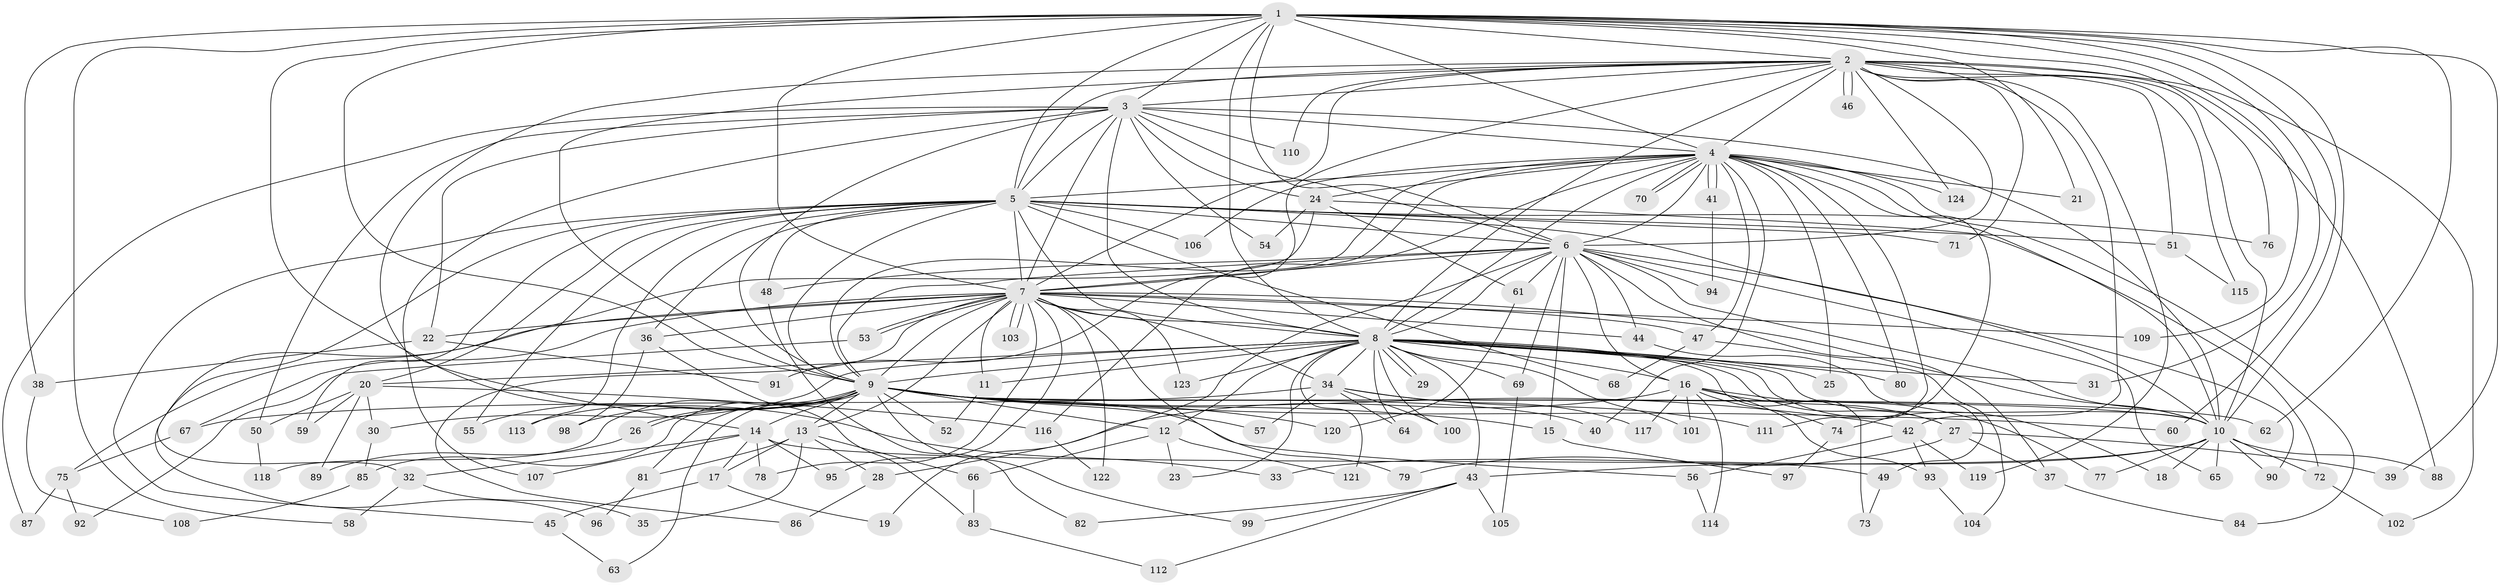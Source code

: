 // Generated by graph-tools (version 1.1) at 2025/01/03/09/25 03:01:30]
// undirected, 124 vertices, 273 edges
graph export_dot {
graph [start="1"]
  node [color=gray90,style=filled];
  1;
  2;
  3;
  4;
  5;
  6;
  7;
  8;
  9;
  10;
  11;
  12;
  13;
  14;
  15;
  16;
  17;
  18;
  19;
  20;
  21;
  22;
  23;
  24;
  25;
  26;
  27;
  28;
  29;
  30;
  31;
  32;
  33;
  34;
  35;
  36;
  37;
  38;
  39;
  40;
  41;
  42;
  43;
  44;
  45;
  46;
  47;
  48;
  49;
  50;
  51;
  52;
  53;
  54;
  55;
  56;
  57;
  58;
  59;
  60;
  61;
  62;
  63;
  64;
  65;
  66;
  67;
  68;
  69;
  70;
  71;
  72;
  73;
  74;
  75;
  76;
  77;
  78;
  79;
  80;
  81;
  82;
  83;
  84;
  85;
  86;
  87;
  88;
  89;
  90;
  91;
  92;
  93;
  94;
  95;
  96;
  97;
  98;
  99;
  100;
  101;
  102;
  103;
  104;
  105;
  106;
  107;
  108;
  109;
  110;
  111;
  112;
  113;
  114;
  115;
  116;
  117;
  118;
  119;
  120;
  121;
  122;
  123;
  124;
  1 -- 2;
  1 -- 3;
  1 -- 4;
  1 -- 5;
  1 -- 6;
  1 -- 7;
  1 -- 8;
  1 -- 9;
  1 -- 10;
  1 -- 21;
  1 -- 31;
  1 -- 33;
  1 -- 38;
  1 -- 39;
  1 -- 58;
  1 -- 60;
  1 -- 62;
  1 -- 76;
  1 -- 109;
  2 -- 3;
  2 -- 4;
  2 -- 5;
  2 -- 6;
  2 -- 7;
  2 -- 8;
  2 -- 9;
  2 -- 10;
  2 -- 14;
  2 -- 42;
  2 -- 46;
  2 -- 46;
  2 -- 51;
  2 -- 71;
  2 -- 88;
  2 -- 91;
  2 -- 102;
  2 -- 110;
  2 -- 115;
  2 -- 119;
  2 -- 124;
  3 -- 4;
  3 -- 5;
  3 -- 6;
  3 -- 7;
  3 -- 8;
  3 -- 9;
  3 -- 10;
  3 -- 22;
  3 -- 24;
  3 -- 50;
  3 -- 54;
  3 -- 87;
  3 -- 107;
  3 -- 110;
  4 -- 5;
  4 -- 6;
  4 -- 7;
  4 -- 8;
  4 -- 9;
  4 -- 10;
  4 -- 21;
  4 -- 24;
  4 -- 25;
  4 -- 40;
  4 -- 41;
  4 -- 41;
  4 -- 47;
  4 -- 70;
  4 -- 70;
  4 -- 74;
  4 -- 80;
  4 -- 84;
  4 -- 106;
  4 -- 111;
  4 -- 116;
  4 -- 124;
  5 -- 6;
  5 -- 7;
  5 -- 8;
  5 -- 9;
  5 -- 10;
  5 -- 20;
  5 -- 32;
  5 -- 36;
  5 -- 45;
  5 -- 48;
  5 -- 51;
  5 -- 55;
  5 -- 59;
  5 -- 68;
  5 -- 71;
  5 -- 76;
  5 -- 106;
  5 -- 113;
  6 -- 7;
  6 -- 8;
  6 -- 9;
  6 -- 10;
  6 -- 15;
  6 -- 16;
  6 -- 19;
  6 -- 37;
  6 -- 44;
  6 -- 48;
  6 -- 61;
  6 -- 65;
  6 -- 69;
  6 -- 90;
  6 -- 94;
  7 -- 8;
  7 -- 9;
  7 -- 10;
  7 -- 11;
  7 -- 13;
  7 -- 22;
  7 -- 34;
  7 -- 36;
  7 -- 44;
  7 -- 47;
  7 -- 53;
  7 -- 53;
  7 -- 67;
  7 -- 75;
  7 -- 78;
  7 -- 79;
  7 -- 86;
  7 -- 95;
  7 -- 103;
  7 -- 103;
  7 -- 109;
  7 -- 122;
  7 -- 123;
  8 -- 9;
  8 -- 10;
  8 -- 11;
  8 -- 12;
  8 -- 16;
  8 -- 18;
  8 -- 20;
  8 -- 23;
  8 -- 25;
  8 -- 27;
  8 -- 29;
  8 -- 29;
  8 -- 30;
  8 -- 31;
  8 -- 34;
  8 -- 43;
  8 -- 64;
  8 -- 69;
  8 -- 73;
  8 -- 80;
  8 -- 100;
  8 -- 101;
  8 -- 121;
  8 -- 123;
  9 -- 10;
  9 -- 12;
  9 -- 13;
  9 -- 14;
  9 -- 15;
  9 -- 26;
  9 -- 26;
  9 -- 40;
  9 -- 42;
  9 -- 52;
  9 -- 55;
  9 -- 56;
  9 -- 57;
  9 -- 60;
  9 -- 62;
  9 -- 63;
  9 -- 81;
  9 -- 85;
  9 -- 98;
  9 -- 99;
  9 -- 113;
  9 -- 118;
  9 -- 120;
  10 -- 18;
  10 -- 33;
  10 -- 43;
  10 -- 65;
  10 -- 72;
  10 -- 77;
  10 -- 88;
  10 -- 90;
  11 -- 52;
  12 -- 23;
  12 -- 66;
  12 -- 121;
  13 -- 17;
  13 -- 28;
  13 -- 35;
  13 -- 66;
  13 -- 81;
  14 -- 17;
  14 -- 32;
  14 -- 49;
  14 -- 78;
  14 -- 95;
  14 -- 107;
  15 -- 97;
  16 -- 27;
  16 -- 28;
  16 -- 74;
  16 -- 77;
  16 -- 93;
  16 -- 101;
  16 -- 114;
  16 -- 117;
  17 -- 19;
  17 -- 45;
  20 -- 30;
  20 -- 50;
  20 -- 59;
  20 -- 89;
  20 -- 116;
  22 -- 38;
  22 -- 91;
  24 -- 54;
  24 -- 61;
  24 -- 72;
  24 -- 96;
  26 -- 89;
  27 -- 37;
  27 -- 39;
  27 -- 79;
  28 -- 86;
  30 -- 85;
  32 -- 35;
  32 -- 58;
  34 -- 57;
  34 -- 64;
  34 -- 67;
  34 -- 100;
  34 -- 111;
  34 -- 117;
  36 -- 83;
  36 -- 98;
  37 -- 84;
  38 -- 108;
  41 -- 94;
  42 -- 56;
  42 -- 93;
  42 -- 119;
  43 -- 82;
  43 -- 99;
  43 -- 105;
  43 -- 112;
  44 -- 49;
  45 -- 63;
  47 -- 68;
  47 -- 104;
  48 -- 82;
  49 -- 73;
  50 -- 118;
  51 -- 115;
  53 -- 92;
  56 -- 114;
  61 -- 120;
  66 -- 83;
  67 -- 75;
  69 -- 105;
  72 -- 102;
  74 -- 97;
  75 -- 87;
  75 -- 92;
  81 -- 96;
  83 -- 112;
  85 -- 108;
  93 -- 104;
  116 -- 122;
}
